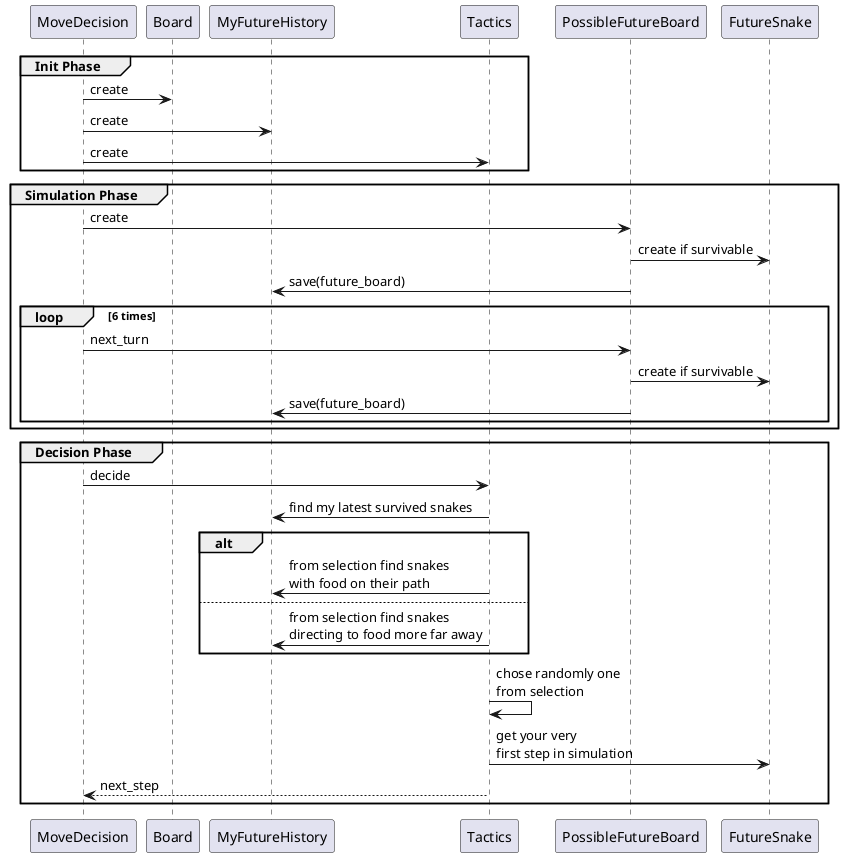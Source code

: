 @startuml Sequence
group Init Phase
    MoveDecision -> Board: create
    MoveDecision -> MyFutureHistory: create
    MoveDecision -> Tactics: create
end
group Simulation Phase
    MoveDecision -> PossibleFutureBoard: create 
    PossibleFutureBoard -> FutureSnake: create if survivable
    PossibleFutureBoard -> MyFutureHistory: save(future_board)
    loop 6 times
        MoveDecision -> PossibleFutureBoard: next_turn
        PossibleFutureBoard -> FutureSnake: create if survivable
        PossibleFutureBoard -> MyFutureHistory: save(future_board)
    end
end
group Decision Phase
    MoveDecision -> Tactics: decide
    Tactics -> MyFutureHistory: find my latest survived snakes
    alt
    Tactics -> MyFutureHistory: from selection find snakes \nwith food on their path
    else
    Tactics -> MyFutureHistory: from selection find snakes \ndirecting to food more far away
    end
    Tactics -> Tactics: chose randomly one \nfrom selection
    Tactics -> FutureSnake: get your very \nfirst step in simulation
    Tactics --> MoveDecision: next_step
end
@enduml
